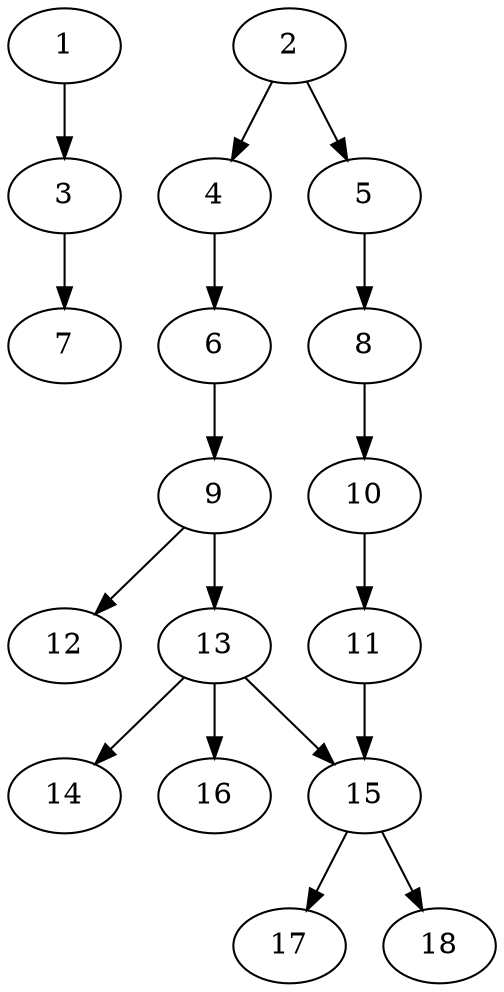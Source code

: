// DAG (tier=1-easy, mode=compute, n=18, ccr=0.276, fat=0.418, density=0.369, regular=0.679, jump=0.065, mindata=262144, maxdata=2097152)
// DAG automatically generated by daggen at Sun Aug 24 16:33:32 2025
// /home/ermia/Project/Environments/daggen/bin/daggen --dot --ccr 0.276 --fat 0.418 --regular 0.679 --density 0.369 --jump 0.065 --mindata 262144 --maxdata 2097152 -n 18 
digraph G {
  1 [size="767206769679138816", alpha="0.00", expect_size="383603384839569408"]
  1 -> 3 [size ="6704477503488"]
  2 [size="995207675904000000", alpha="0.11", expect_size="497603837952000000"]
  2 -> 4 [size ="7974420480000"]
  2 -> 5 [size ="7974420480000"]
  3 [size="510892435051448", alpha="0.10", expect_size="255446217525724"]
  3 -> 7 [size ="22452075757568"]
  4 [size="2624234598854295552", alpha="0.09", expect_size="1312117299427147776"]
  4 -> 6 [size ="15220365852672"]
  5 [size="223905081529991168", alpha="0.03", expect_size="111952540764995584"]
  5 -> 8 [size ="2949845614592"]
  6 [size="12679930212446984", alpha="0.02", expect_size="6339965106223492"]
  6 -> 9 [size ="11171243491328"]
  7 [size="41472995487635584", alpha="0.05", expect_size="20736497743817792"]
  8 [size="210435192788457", alpha="0.11", expect_size="105217596394228"]
  8 -> 10 [size ="3403837079552"]
  9 [size="222318259646641", alpha="0.15", expect_size="111159129823320"]
  9 -> 12 [size ="5848747212800"]
  9 -> 13 [size ="5848747212800"]
  10 [size="2354797146025996", alpha="0.18", expect_size="1177398573012998"]
  10 -> 11 [size ="1940796735488"]
  11 [size="1139490447841898", alpha="0.06", expect_size="569745223920949"]
  11 -> 15 [size ="18824069906432"]
  12 [size="805107009208141", alpha="0.18", expect_size="402553504604070"]
  13 [size="2062116778166714368", alpha="0.01", expect_size="1031058389083357184"]
  13 -> 14 [size ="12960810401792"]
  13 -> 15 [size ="12960810401792"]
  13 -> 16 [size ="12960810401792"]
  14 [size="1795325059634184", alpha="0.14", expect_size="897662529817092"]
  15 [size="2337302235907620864", alpha="0.16", expect_size="1168651117953810432"]
  15 -> 17 [size ="14089640214528"]
  15 -> 18 [size ="14089640214528"]
  16 [size="3333100969732438", alpha="0.09", expect_size="1666550484866219"]
  17 [size="63204598067757056", alpha="0.04", expect_size="31602299033878528"]
  18 [size="806476133481578496", alpha="0.01", expect_size="403238066740789248"]
}